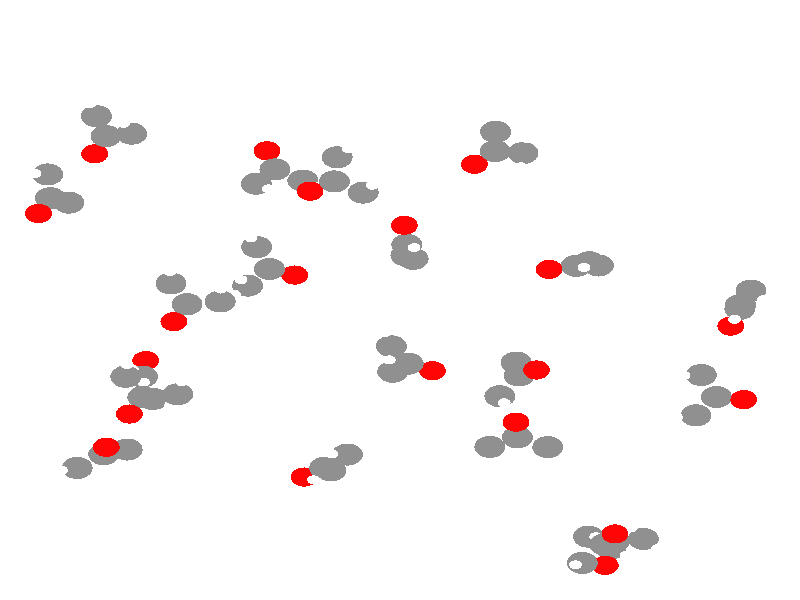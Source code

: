 #version 3.6;
#include "colors.inc"
#include "finish.inc"

global_settings {assumed_gamma 2.2 max_trace_level 6}
background {color White transmit 1.0}
camera {orthographic
  right -35.24*x up 37.04*y
  direction 1.00*z
  location <0,0,50.00> look_at <0,0,0>}


light_source {<  2.00,   3.00,  40.00> color White
  area_light <0.70, 0, 0>, <0, 0.70, 0>, 3, 3
  adaptive 1 jitter}
// no fog
#declare simple = finish {phong 0.7 ambient 0.4 diffuse 0.55}
#declare pale = finish {ambient 0.9 diffuse 0.30 roughness 0.001 specular 0.2 }
#declare intermediate = finish {ambient 0.4 diffuse 0.6 specular 0.1 roughness 0.04}
#declare vmd = finish {ambient 0.2 diffuse 0.80 phong 0.25 phong_size 10.0 specular 0.2 roughness 0.1}
#declare jmol = finish {ambient 0.4 diffuse 0.6 specular 1 roughness 0.001 metallic}
#declare ase2 = finish {ambient 0.2 brilliance 3 diffuse 0.6 metallic specular 0.7 roughness 0.04 reflection 0.15}
#declare ase3 = finish {ambient 0.4 brilliance 2 diffuse 0.6 metallic specular 1.0 roughness 0.001 reflection 0.0}
#declare glass = finish {ambient 0.4 diffuse 0.35 specular 1.0 roughness 0.001}
#declare glass2 = finish {ambient 0.3 diffuse 0.3 specular 1.0 reflection 0.25 roughness 0.001}
#declare Rcell = 0.070;
#declare Rbond = 0.100;

#macro atom(LOC, R, COL, TRANS, FIN)
  sphere{LOC, R texture{pigment{color COL transmit TRANS} finish{FIN}}}
#end
#macro constrain(LOC, R, COL, TRANS FIN)
union{torus{R, Rcell rotate 45*z texture{pigment{color COL transmit TRANS} finish{FIN}}}
     torus{R, Rcell rotate -45*z texture{pigment{color COL transmit TRANS} finish{FIN}}}
     translate LOC}
#end

// no cell vertices
atom(<-15.92,   5.34, -17.16>, 0.59, rgb <1.00, 0.05, 0.05>, 0.0, ase2) // #0
atom(<-15.40,   6.28, -17.75>, 0.68, rgb <0.56, 0.56, 0.56>, 0.0, ase2) // #1
atom(<-15.52,   7.75, -17.31>, 0.68, rgb <0.56, 0.56, 0.56>, 0.0, ase2) // #2
atom(<-14.59,   6.01, -18.99>, 0.68, rgb <0.56, 0.56, 0.56>, 0.0, ase2) // #3
atom(<-14.53,   8.24, -17.12>, 0.28, rgb <1.00, 1.00, 1.00>, 0.0, ase2) // #4
atom(<-16.08,   7.80, -16.35>, 0.28, rgb <1.00, 1.00, 1.00>, 0.0, ase2) // #5
atom(<-15.99,   8.29, -18.09>, 0.28, rgb <1.00, 1.00, 1.00>, 0.0, ase2) // #6
atom(<-15.03,   6.54, -19.81>, 0.28, rgb <1.00, 1.00, 1.00>, 0.0, ase2) // #7
atom(<-13.56,   6.38, -18.81>, 0.28, rgb <1.00, 1.00, 1.00>, 0.0, ase2) // #8
atom(<-14.60,   4.93, -19.28>, 0.28, rgb <1.00, 1.00, 1.00>, 0.0, ase2) // #9
atom(<  0.19,   4.61, -32.21>, 0.59, rgb <1.00, 0.05, 0.05>, 0.0, ase2) // #10
atom(<  0.30,   3.41, -32.33>, 0.68, rgb <0.56, 0.56, 0.56>, 0.0, ase2) // #11
atom(<  0.26,   2.75, -33.64>, 0.68, rgb <0.56, 0.56, 0.56>, 0.0, ase2) // #12
atom(<  0.58,   2.54, -31.11>, 0.68, rgb <0.56, 0.56, 0.56>, 0.0, ase2) // #13
atom(<  1.20,   2.22, -33.78>, 0.28, rgb <1.00, 1.00, 1.00>, 0.0, ase2) // #14
atom(<  0.07,   3.46, -34.44>, 0.28, rgb <1.00, 1.00, 1.00>, 0.0, ase2) // #15
atom(< -0.47,   1.89, -33.64>, 0.28, rgb <1.00, 1.00, 1.00>, 0.0, ase2) // #16
atom(< -0.28,   1.86, -30.98>, 0.28, rgb <1.00, 1.00, 1.00>, 0.0, ase2) // #17
atom(<  1.50,   1.96, -31.12>, 0.28, rgb <1.00, 1.00, 1.00>, 0.0, ase2) // #18
atom(<  0.62,   3.23, -30.23>, 0.28, rgb <1.00, 1.00, 1.00>, 0.0, ase2) // #19
atom(<-11.92,  -7.04,  -3.81>, 0.59, rgb <1.00, 0.05, 0.05>, 0.0, ase2) // #20
atom(<-11.33,  -6.00,  -3.97>, 0.68, rgb <0.56, 0.56, 0.56>, 0.0, ase2) // #21
atom(< -9.79,  -5.82,  -3.77>, 0.68, rgb <0.56, 0.56, 0.56>, 0.0, ase2) // #22
atom(<-12.08,  -4.74,  -4.33>, 0.68, rgb <0.56, 0.56, 0.56>, 0.0, ase2) // #23
atom(< -9.47,  -5.54,  -4.80>, 0.28, rgb <1.00, 1.00, 1.00>, 0.0, ase2) // #24
atom(< -9.33,  -6.78,  -3.52>, 0.28, rgb <1.00, 1.00, 1.00>, 0.0, ase2) // #25
atom(< -9.62,  -5.04,  -3.05>, 0.28, rgb <1.00, 1.00, 1.00>, 0.0, ase2) // #26
atom(<-12.02,  -3.99,  -3.57>, 0.28, rgb <1.00, 1.00, 1.00>, 0.0, ase2) // #27
atom(<-11.79,  -4.27,  -5.27>, 0.28, rgb <1.00, 1.00, 1.00>, 0.0, ase2) // #28
atom(<-13.18,  -4.91,  -4.36>, 0.28, rgb <1.00, 1.00, 1.00>, 0.0, ase2) // #29
atom(< -9.96,  -1.33,  -4.00>, 0.59, rgb <1.00, 0.05, 0.05>, 0.0, ase2) // #30
atom(< -9.38,  -0.26,  -3.99>, 0.68, rgb <0.56, 0.56, 0.56>, 0.0, ase2) // #31
atom(<-10.09,   1.02,  -4.42>, 0.68, rgb <0.56, 0.56, 0.56>, 0.0, ase2) // #32
atom(< -7.92,  -0.09,  -3.56>, 0.68, rgb <0.56, 0.56, 0.56>, 0.0, ase2) // #33
atom(<-10.14,   1.76,  -3.59>, 0.28, rgb <1.00, 1.00, 1.00>, 0.0, ase2) // #34
atom(<-11.07,   0.69,  -4.69>, 0.28, rgb <1.00, 1.00, 1.00>, 0.0, ase2) // #35
atom(< -9.51,   1.47,  -5.26>, 0.28, rgb <1.00, 1.00, 1.00>, 0.0, ase2) // #36
atom(< -7.29,   0.35,  -4.37>, 0.28, rgb <1.00, 1.00, 1.00>, 0.0, ase2) // #37
atom(< -7.90,   0.68,  -2.78>, 0.28, rgb <1.00, 1.00, 1.00>, 0.0, ase2) // #38
atom(< -7.51,  -1.06,  -3.25>, 0.28, rgb <1.00, 1.00, 1.00>, 0.0, ase2) // #39
atom(< 14.57,  -1.61, -20.17>, 0.59, rgb <1.00, 0.05, 0.05>, 0.0, ase2) // #40
atom(< 14.97,  -0.55, -19.71>, 0.68, rgb <0.56, 0.56, 0.56>, 0.0, ase2) // #41
atom(< 15.46,   0.58, -20.65>, 0.68, rgb <0.56, 0.56, 0.56>, 0.0, ase2) // #42
atom(< 15.00,  -0.31, -18.20>, 0.68, rgb <0.56, 0.56, 0.56>, 0.0, ase2) // #43
atom(< 14.82,   1.41, -20.38>, 0.28, rgb <1.00, 1.00, 1.00>, 0.0, ase2) // #44
atom(< 15.27,   0.21, -21.67>, 0.28, rgb <1.00, 1.00, 1.00>, 0.0, ase2) // #45
atom(< 16.52,   0.79, -20.47>, 0.28, rgb <1.00, 1.00, 1.00>, 0.0, ase2) // #46
atom(< 16.02,   0.03, -18.01>, 0.28, rgb <1.00, 1.00, 1.00>, 0.0, ase2) // #47
atom(< 14.37,   0.52, -17.93>, 0.28, rgb <1.00, 1.00, 1.00>, 0.0, ase2) // #48
atom(< 14.74,  -1.19, -17.57>, 0.28, rgb <1.00, 1.00, 1.00>, 0.0, ase2) // #49
atom(<  1.43,  -4.37, -25.17>, 0.59, rgb <1.00, 0.05, 0.05>, 0.0, ase2) // #50
atom(<  0.36,  -3.93, -24.79>, 0.68, rgb <0.56, 0.56, 0.56>, 0.0, ase2) // #51
atom(< -0.32,  -4.43, -23.52>, 0.68, rgb <0.56, 0.56, 0.56>, 0.0, ase2) // #52
atom(< -0.38,  -2.86, -25.56>, 0.68, rgb <0.56, 0.56, 0.56>, 0.0, ase2) // #53
atom(< -0.47,  -3.70, -22.72>, 0.28, rgb <1.00, 1.00, 1.00>, 0.0, ase2) // #54
atom(<  0.40,  -5.17, -23.13>, 0.28, rgb <1.00, 1.00, 1.00>, 0.0, ase2) // #55
atom(< -1.29,  -4.90, -23.73>, 0.28, rgb <1.00, 1.00, 1.00>, 0.0, ase2) // #56
atom(< -1.34,  -3.21, -25.93>, 0.28, rgb <1.00, 1.00, 1.00>, 0.0, ase2) // #57
atom(< -0.62,  -1.99, -24.90>, 0.28, rgb <1.00, 1.00, 1.00>, 0.0, ase2) // #58
atom(<  0.15,  -2.46, -26.41>, 0.28, rgb <1.00, 1.00, 1.00>, 0.0, ase2) // #59
atom(<  6.57,   1.89, -13.60>, 0.59, rgb <1.00, 0.05, 0.05>, 0.0, ase2) // #60
atom(<  7.76,   2.11, -13.75>, 0.68, rgb <0.56, 0.56, 0.56>, 0.0, ase2) // #61
atom(<  8.74,   2.13, -12.54>, 0.68, rgb <0.56, 0.56, 0.56>, 0.0, ase2) // #62
atom(<  8.34,   2.33, -15.14>, 0.68, rgb <0.56, 0.56, 0.56>, 0.0, ase2) // #63
atom(<  9.48,   1.32, -12.71>, 0.28, rgb <1.00, 1.00, 1.00>, 0.0, ase2) // #64
atom(<  8.11,   2.00, -11.59>, 0.28, rgb <1.00, 1.00, 1.00>, 0.0, ase2) // #65
atom(<  9.22,   3.15, -12.51>, 0.28, rgb <1.00, 1.00, 1.00>, 0.0, ase2) // #66
atom(<  8.85,   3.30, -15.07>, 0.28, rgb <1.00, 1.00, 1.00>, 0.0, ase2) // #67
atom(<  9.11,   1.58, -15.37>, 0.28, rgb <1.00, 1.00, 1.00>, 0.0, ase2) // #68
atom(<  7.59,   2.26, -15.91>, 0.28, rgb <1.00, 1.00, 1.00>, 0.0, ase2) // #69
atom(<  5.11,  -7.54,  -8.56>, 0.59, rgb <1.00, 0.05, 0.05>, 0.0, ase2) // #70
atom(<  5.17,  -8.48,  -9.35>, 0.68, rgb <0.56, 0.56, 0.56>, 0.0, ase2) // #71
atom(<  3.96,  -9.07,  -9.99>, 0.68, rgb <0.56, 0.56, 0.56>, 0.0, ase2) // #72
atom(<  6.51,  -9.08,  -9.81>, 0.68, rgb <0.56, 0.56, 0.56>, 0.0, ase2) // #73
atom(<  4.05,  -8.97, -11.07>, 0.28, rgb <1.00, 1.00, 1.00>, 0.0, ase2) // #74
atom(<  3.06,  -8.62,  -9.58>, 0.28, rgb <1.00, 1.00, 1.00>, 0.0, ase2) // #75
atom(<  3.96, -10.17,  -9.79>, 0.28, rgb <1.00, 1.00, 1.00>, 0.0, ase2) // #76
atom(<  6.48, -10.22,  -9.63>, 0.28, rgb <1.00, 1.00, 1.00>, 0.0, ase2) // #77
atom(<  6.68,  -8.94, -10.89>, 0.28, rgb <1.00, 1.00, 1.00>, 0.0, ase2) // #78
atom(<  7.33,  -8.60,  -9.21>, 0.28, rgb <1.00, 1.00, 1.00>, 0.0, ase2) // #79
atom(< -5.86,   9.21, -14.75>, 0.59, rgb <1.00, 0.05, 0.05>, 0.0, ase2) // #80
atom(< -5.51,   8.06, -14.51>, 0.68, rgb <0.56, 0.56, 0.56>, 0.0, ase2) // #81
atom(< -6.33,   7.18, -13.56>, 0.68, rgb <0.56, 0.56, 0.56>, 0.0, ase2) // #82
atom(< -4.28,   7.37, -15.14>, 0.68, rgb <0.56, 0.56, 0.56>, 0.0, ase2) // #83
atom(< -6.68,   6.28, -14.06>, 0.28, rgb <1.00, 1.00, 1.00>, 0.0, ase2) // #84
atom(< -7.21,   7.76, -13.22>, 0.28, rgb <1.00, 1.00, 1.00>, 0.0, ase2) // #85
atom(< -5.80,   6.86, -12.67>, 0.28, rgb <1.00, 1.00, 1.00>, 0.0, ase2) // #86
atom(< -3.64,   7.00, -14.37>, 0.28, rgb <1.00, 1.00, 1.00>, 0.0, ase2) // #87
atom(< -4.61,   6.53, -15.74>, 0.28, rgb <1.00, 1.00, 1.00>, 0.0, ase2) // #88
atom(< -3.73,   8.01, -15.82>, 0.28, rgb <1.00, 1.00, 1.00>, 0.0, ase2) // #89
atom(<-13.45,   9.02, -19.32>, 0.59, rgb <1.00, 0.05, 0.05>, 0.0, ase2) // #90
atom(<-12.95,  10.12, -19.11>, 0.68, rgb <0.56, 0.56, 0.56>, 0.0, ase2) // #91
atom(<-13.37,  11.35, -19.89>, 0.68, rgb <0.56, 0.56, 0.56>, 0.0, ase2) // #92
atom(<-11.82,  10.27, -18.15>, 0.68, rgb <0.56, 0.56, 0.56>, 0.0, ase2) // #93
atom(<-13.67,  12.11, -19.16>, 0.28, rgb <1.00, 1.00, 1.00>, 0.0, ase2) // #94
atom(<-14.20,  11.15, -20.60>, 0.28, rgb <1.00, 1.00, 1.00>, 0.0, ase2) // #95
atom(<-12.46,  11.76, -20.45>, 0.28, rgb <1.00, 1.00, 1.00>, 0.0, ase2) // #96
atom(<-10.94,  10.64, -18.68>, 0.28, rgb <1.00, 1.00, 1.00>, 0.0, ase2) // #97
atom(<-12.17,  10.91, -17.33>, 0.28, rgb <1.00, 1.00, 1.00>, 0.0, ase2) // #98
atom(<-11.65,   9.25, -17.74>, 0.28, rgb <1.00, 1.00, 1.00>, 0.0, ase2) // #99
atom(<  3.28,   8.38,  -1.61>, 0.59, rgb <1.00, 0.05, 0.05>, 0.0, ase2) // #100
atom(<  4.19,   9.19,  -1.59>, 0.68, rgb <0.56, 0.56, 0.56>, 0.0, ase2) // #101
atom(<  5.42,   9.07,  -0.68>, 0.68, rgb <0.56, 0.56, 0.56>, 0.0, ase2) // #102
atom(<  4.21,  10.38,  -2.59>, 0.68, rgb <0.56, 0.56, 0.56>, 0.0, ase2) // #103
atom(<  6.36,   9.06,  -1.27>, 0.28, rgb <1.00, 1.00, 1.00>, 0.0, ase2) // #104
atom(<  5.32,   8.22,   0.00>, 0.28, rgb <1.00, 1.00, 1.00>, 0.0, ase2) // #105
atom(<  5.58,   9.97,  -0.08>, 0.28, rgb <1.00, 1.00, 1.00>, 0.0, ase2) // #106
atom(<  4.14,  11.32,  -2.04>, 0.28, rgb <1.00, 1.00, 1.00>, 0.0, ase2) // #107
atom(<  5.01,  10.42,  -3.30>, 0.28, rgb <1.00, 1.00, 1.00>, 0.0, ase2) // #108
atom(<  3.28,  10.30,  -3.17>, 0.28, rgb <1.00, 1.00, 1.00>, 0.0, ase2) // #109
atom(<  6.01,  -4.32, -23.34>, 0.59, rgb <1.00, 0.05, 0.05>, 0.0, ase2) // #110
atom(<  5.24,  -4.66, -24.24>, 0.68, rgb <0.56, 0.56, 0.56>, 0.0, ase2) // #111
atom(<  5.12,  -3.86, -25.47>, 0.68, rgb <0.56, 0.56, 0.56>, 0.0, ase2) // #112
atom(<  4.40,  -5.94, -24.11>, 0.68, rgb <0.56, 0.56, 0.56>, 0.0, ase2) // #113
atom(<  5.36,  -4.57, -26.35>, 0.28, rgb <1.00, 1.00, 1.00>, 0.0, ase2) // #114
atom(<  5.81,  -3.05, -25.52>, 0.28, rgb <1.00, 1.00, 1.00>, 0.0, ase2) // #115
atom(<  4.08,  -3.54, -25.64>, 0.28, rgb <1.00, 1.00, 1.00>, 0.0, ase2) // #116
atom(<  3.35,  -5.79, -24.22>, 0.28, rgb <1.00, 1.00, 1.00>, 0.0, ase2) // #117
atom(<  4.73,  -6.58, -24.88>, 0.28, rgb <1.00, 1.00, 1.00>, 0.0, ase2) // #118
atom(<  4.59,  -6.35, -23.11>, 0.28, rgb <1.00, 1.00, 1.00>, 0.0, ase2) // #119
atom(<  9.47, -14.44, -13.04>, 0.59, rgb <1.00, 0.05, 0.05>, 0.0, ase2) // #120
atom(<  9.02, -15.09, -13.98>, 0.68, rgb <0.56, 0.56, 0.56>, 0.0, ase2) // #121
atom(<  9.45, -14.90, -15.44>, 0.68, rgb <0.56, 0.56, 0.56>, 0.0, ase2) // #122
atom(<  8.03, -16.23, -13.73>, 0.68, rgb <0.56, 0.56, 0.56>, 0.0, ase2) // #123
atom(<  9.96, -15.76, -15.85>, 0.28, rgb <1.00, 1.00, 1.00>, 0.0, ase2) // #124
atom(< 10.19, -14.06, -15.41>, 0.28, rgb <1.00, 1.00, 1.00>, 0.0, ase2) // #125
atom(<  8.62, -14.62, -16.13>, 0.28, rgb <1.00, 1.00, 1.00>, 0.0, ase2) // #126
atom(<  7.15, -16.04, -14.35>, 0.28, rgb <1.00, 1.00, 1.00>, 0.0, ase2) // #127
atom(<  8.43, -17.20, -14.13>, 0.28, rgb <1.00, 1.00, 1.00>, 0.0, ase2) // #128
atom(<  7.73, -16.35, -12.70>, 0.28, rgb <1.00, 1.00, 1.00>, 0.0, ase2) // #129
atom(< -4.22, -10.93,  -6.52>, 0.59, rgb <1.00, 0.05, 0.05>, 0.0, ase2) // #130
atom(< -3.32, -10.36,  -5.96>, 0.68, rgb <0.56, 0.56, 0.56>, 0.0, ase2) // #131
atom(< -2.32,  -9.54,  -6.77>, 0.68, rgb <0.56, 0.56, 0.56>, 0.0, ase2) // #132
atom(< -3.04, -10.52,  -4.46>, 0.68, rgb <0.56, 0.56, 0.56>, 0.0, ase2) // #133
atom(< -2.19,  -8.53,  -6.38>, 0.28, rgb <1.00, 1.00, 1.00>, 0.0, ase2) // #134
atom(< -2.71,  -9.62,  -7.82>, 0.28, rgb <1.00, 1.00, 1.00>, 0.0, ase2) // #135
atom(< -1.35, -10.03,  -6.71>, 0.28, rgb <1.00, 1.00, 1.00>, 0.0, ase2) // #136
atom(< -2.05, -10.95,  -4.40>, 0.28, rgb <1.00, 1.00, 1.00>, 0.0, ase2) // #137
atom(< -3.01,  -9.50,  -4.02>, 0.28, rgb <1.00, 1.00, 1.00>, 0.0, ase2) // #138
atom(< -3.81, -11.11,  -4.00>, 0.28, rgb <1.00, 1.00, 1.00>, 0.0, ase2) // #139
atom(<-11.20,  -3.74, -11.63>, 0.59, rgb <1.00, 0.05, 0.05>, 0.0, ase2) // #140
atom(<-11.34,  -4.73, -10.93>, 0.68, rgb <0.56, 0.56, 0.56>, 0.0, ase2) // #141
atom(<-10.89,  -6.11, -11.40>, 0.68, rgb <0.56, 0.56, 0.56>, 0.0, ase2) // #142
atom(<-11.95,  -4.64,  -9.54>, 0.68, rgb <0.56, 0.56, 0.56>, 0.0, ase2) // #143
atom(<-10.10,  -6.47, -10.73>, 0.28, rgb <1.00, 1.00, 1.00>, 0.0, ase2) // #144
atom(<-10.45,  -6.02, -12.36>, 0.28, rgb <1.00, 1.00, 1.00>, 0.0, ase2) // #145
atom(<-11.73,  -6.87, -11.31>, 0.28, rgb <1.00, 1.00, 1.00>, 0.0, ase2) // #146
atom(<-12.90,  -5.15,  -9.41>, 0.28, rgb <1.00, 1.00, 1.00>, 0.0, ase2) // #147
atom(<-11.30,  -5.07,  -8.75>, 0.28, rgb <1.00, 1.00, 1.00>, 0.0, ase2) // #148
atom(<-12.14,  -3.59,  -9.26>, 0.28, rgb <1.00, 1.00, 1.00>, 0.0, ase2) // #149
atom(< -4.64,   1.54, -13.42>, 0.59, rgb <1.00, 0.05, 0.05>, 0.0, ase2) // #150
atom(< -5.75,   1.91, -13.03>, 0.68, rgb <0.56, 0.56, 0.56>, 0.0, ase2) // #151
atom(< -6.31,   3.27, -13.30>, 0.68, rgb <0.56, 0.56, 0.56>, 0.0, ase2) // #152
atom(< -6.71,   0.89, -12.39>, 0.68, rgb <0.56, 0.56, 0.56>, 0.0, ase2) // #153
atom(< -7.21,   3.29, -13.90>, 0.28, rgb <1.00, 1.00, 1.00>, 0.0, ase2) // #154
atom(< -5.44,   3.81, -13.70>, 0.28, rgb <1.00, 1.00, 1.00>, 0.0, ase2) // #155
atom(< -6.57,   3.83, -12.40>, 0.28, rgb <1.00, 1.00, 1.00>, 0.0, ase2) // #156
atom(< -7.00,   1.25, -11.43>, 0.28, rgb <1.00, 1.00, 1.00>, 0.0, ase2) // #157
atom(< -7.64,   0.81, -12.96>, 0.28, rgb <1.00, 1.00, 1.00>, 0.0, ase2) // #158
atom(< -6.16,  -0.07, -12.35>, 0.28, rgb <1.00, 1.00, 1.00>, 0.0, ase2) // #159
atom(< 15.14,  -6.15, -18.75>, 0.59, rgb <1.00, 0.05, 0.05>, 0.0, ase2) // #160
atom(< 13.94,  -5.99, -18.92>, 0.68, rgb <0.56, 0.56, 0.56>, 0.0, ase2) // #161
atom(< 13.04,  -7.12, -19.27>, 0.68, rgb <0.56, 0.56, 0.56>, 0.0, ase2) // #162
atom(< 13.27,  -4.63, -18.74>, 0.68, rgb <0.56, 0.56, 0.56>, 0.0, ase2) // #163
atom(< 12.18,  -7.23, -18.58>, 0.28, rgb <1.00, 1.00, 1.00>, 0.0, ase2) // #164
atom(< 13.65,  -8.05, -19.24>, 0.28, rgb <1.00, 1.00, 1.00>, 0.0, ase2) // #165
atom(< 12.64,  -7.08, -20.30>, 0.28, rgb <1.00, 1.00, 1.00>, 0.0, ase2) // #166
atom(< 12.80,  -4.31, -19.67>, 0.28, rgb <1.00, 1.00, 1.00>, 0.0, ase2) // #167
atom(< 12.51,  -4.67, -17.97>, 0.28, rgb <1.00, 1.00, 1.00>, 0.0, ase2) // #168
atom(< 14.02,  -3.88, -18.49>, 0.28, rgb <1.00, 1.00, 1.00>, 0.0, ase2) // #169
atom(< -3.96,   6.72,  -1.58>, 0.59, rgb <1.00, 0.05, 0.05>, 0.0, ase2) // #170
atom(< -2.89,   7.32,  -1.56>, 0.68, rgb <0.56, 0.56, 0.56>, 0.0, ase2) // #171
atom(< -1.62,   6.63,  -1.24>, 0.68, rgb <0.56, 0.56, 0.56>, 0.0, ase2) // #172
atom(< -2.77,   8.81,  -1.86>, 0.68, rgb <0.56, 0.56, 0.56>, 0.0, ase2) // #173
atom(< -0.84,   6.72,  -2.04>, 0.28, rgb <1.00, 1.00, 1.00>, 0.0, ase2) // #174
atom(< -1.82,   5.57,  -0.97>, 0.28, rgb <1.00, 1.00, 1.00>, 0.0, ase2) // #175
atom(< -1.22,   7.09,  -0.35>, 0.28, rgb <1.00, 1.00, 1.00>, 0.0, ase2) // #176
atom(< -2.29,   9.36,  -0.99>, 0.28, rgb <1.00, 1.00, 1.00>, 0.0, ase2) // #177
atom(< -2.14,   9.00,  -2.72>, 0.28, rgb <1.00, 1.00, 1.00>, 0.0, ase2) // #178
atom(< -3.73,   9.24,  -2.09>, 0.28, rgb <1.00, 1.00, 1.00>, 0.0, ase2) // #179
atom(<  9.04, -16.38, -20.84>, 0.59, rgb <1.00, 0.05, 0.05>, 0.0, ase2) // #180
atom(<  9.28, -15.34, -21.44>, 0.68, rgb <0.56, 0.56, 0.56>, 0.0, ase2) // #181
atom(<  8.30, -14.61, -22.31>, 0.68, rgb <0.56, 0.56, 0.56>, 0.0, ase2) // #182
atom(< 10.72, -14.75, -21.47>, 0.68, rgb <0.56, 0.56, 0.56>, 0.0, ase2) // #183
atom(<  8.22, -13.56, -21.90>, 0.28, rgb <1.00, 1.00, 1.00>, 0.0, ase2) // #184
atom(<  7.27, -15.03, -22.31>, 0.28, rgb <1.00, 1.00, 1.00>, 0.0, ase2) // #185
atom(<  8.67, -14.46, -23.33>, 0.28, rgb <1.00, 1.00, 1.00>, 0.0, ase2) // #186
atom(< 11.15, -14.76, -22.48>, 0.28, rgb <1.00, 1.00, 1.00>, 0.0, ase2) // #187
atom(< 10.71, -13.72, -21.17>, 0.28, rgb <1.00, 1.00, 1.00>, 0.0, ase2) // #188
atom(< 11.34, -15.35, -20.79>, 0.28, rgb <1.00, 1.00, 1.00>, 0.0, ase2) // #189
atom(<-12.94,  -9.09, -11.49>, 0.59, rgb <1.00, 0.05, 0.05>, 0.0, ase2) // #190
atom(<-13.05,  -9.52, -12.62>, 0.68, rgb <0.56, 0.56, 0.56>, 0.0, ase2) // #191
atom(<-12.02,  -9.23, -13.68>, 0.68, rgb <0.56, 0.56, 0.56>, 0.0, ase2) // #192
atom(<-14.22, -10.37, -13.04>, 0.68, rgb <0.56, 0.56, 0.56>, 0.0, ase2) // #193
atom(<-11.50, -10.22, -13.96>, 0.28, rgb <1.00, 1.00, 1.00>, 0.0, ase2) // #194
atom(<-11.20,  -8.60, -13.30>, 0.28, rgb <1.00, 1.00, 1.00>, 0.0, ase2) // #195
atom(<-12.45,  -8.83, -14.63>, 0.28, rgb <1.00, 1.00, 1.00>, 0.0, ase2) // #196
atom(<-14.77,  -9.91, -13.95>, 0.28, rgb <1.00, 1.00, 1.00>, 0.0, ase2) // #197
atom(<-13.84, -11.33, -13.35>, 0.28, rgb <1.00, 1.00, 1.00>, 0.0, ase2) // #198
atom(<-14.91, -10.50, -12.22>, 0.28, rgb <1.00, 1.00, 1.00>, 0.0, ase2) // #199

// no constraints
